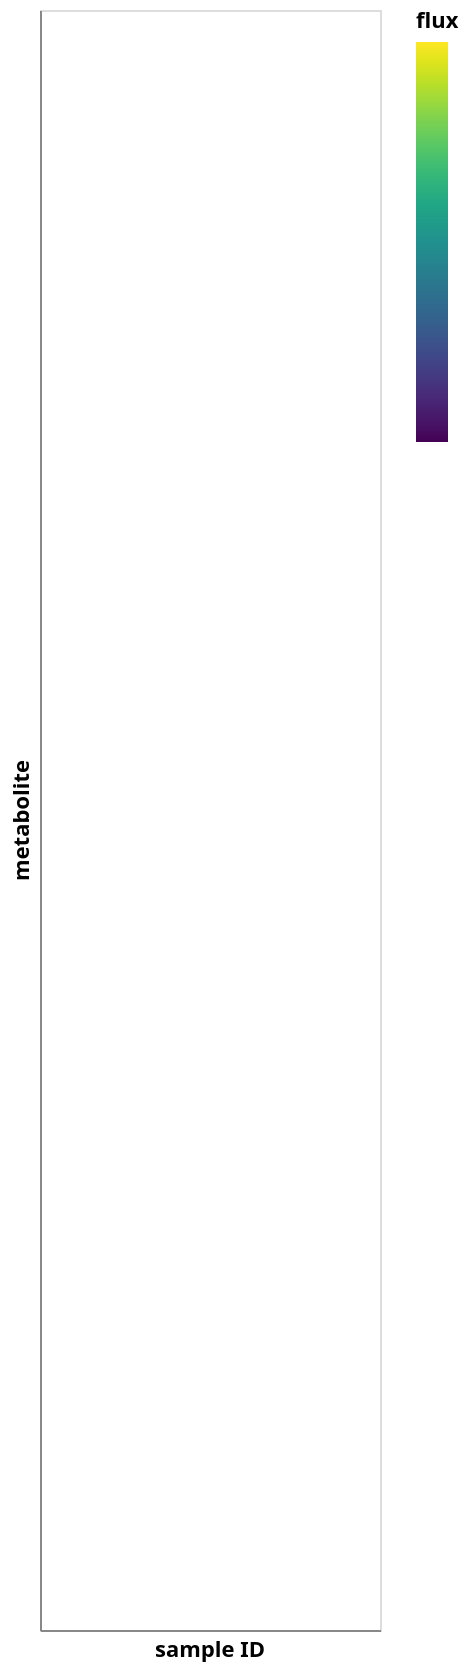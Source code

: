 {"$schema": "https://vega.github.io/schema/vega-lite/v5.json", "width": 170, "height": 810.0, "data": {"values": ""}, "mark": {"type": "rect", "tooltip": {"content": "data"}}, "encoding": {"x": {"field": "sample_id", "type": "nominal", "axis": {"title": "sample ID"}, "sort": null}, "y": {"field": "metabolite", "type": "nominal", "sort": null}, "color": {"field": "flux", "type": "quantitative", "scale": {"type": "log", "scheme": "viridis"}}}}